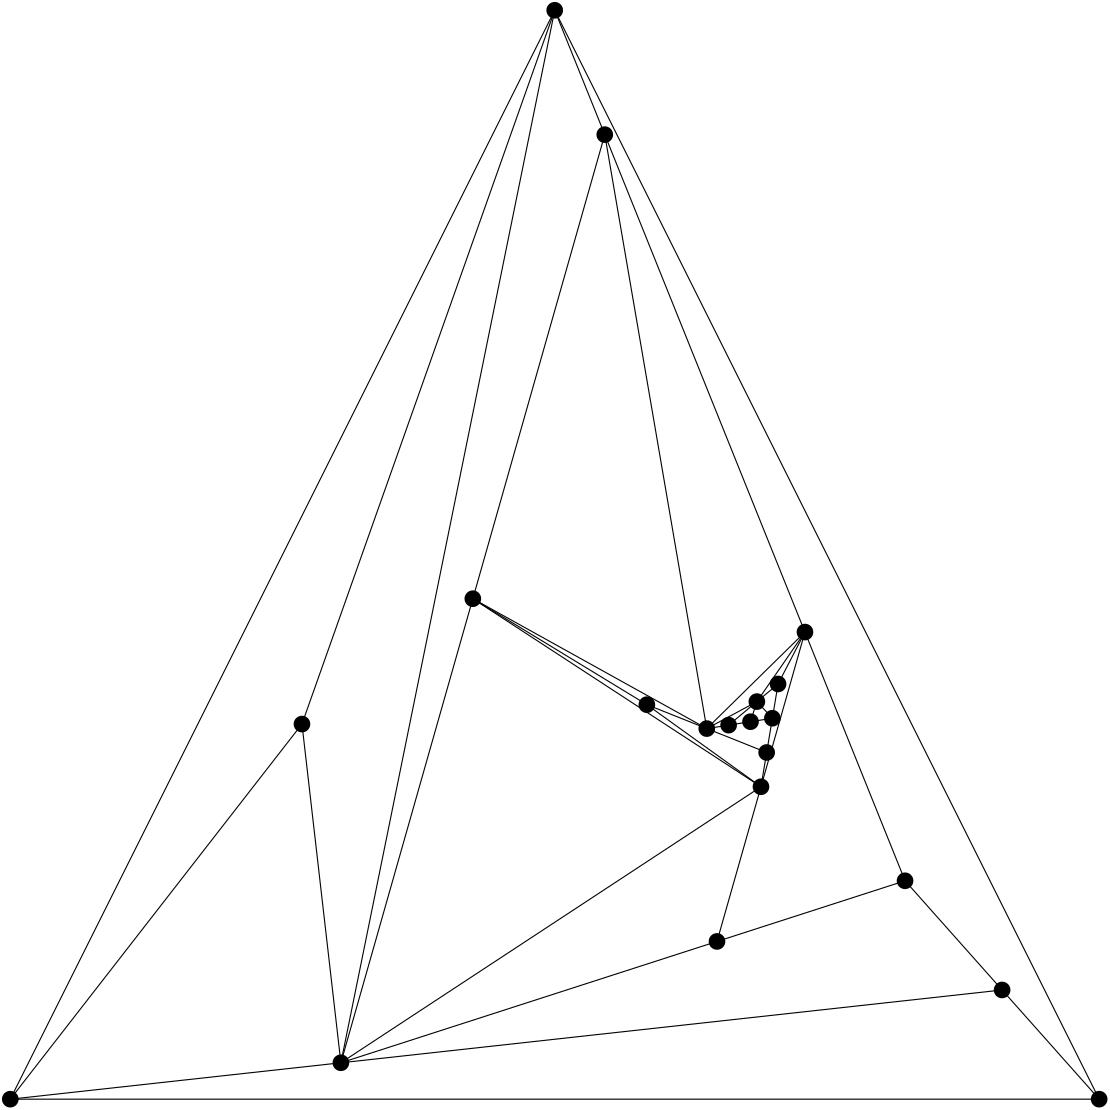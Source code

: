 <?xml version="1.0"?>
			<!DOCTYPE ipe SYSTEM "ipe.dtd">
			<ipe version="70005" creator="Ipe 7.1.4">
			<info created="D:20150825115823" modified="D:20150825115852"/>
					<ipestyle name="basic">
		<symbol name="arrow/arc(spx)">
		<path stroke="sym-stroke" fill="sym-stroke" pen="sym-pen">
		0 0 m
		-1 0.333 l
		-1 -0.333 l
		h
		</path>
		</symbol>
		<symbol name="arrow/farc(spx)">
		<path stroke="sym-stroke" fill="white" pen="sym-pen">
		0 0 m
		-1 0.333 l
		-1 -0.333 l
		h
		</path>
		</symbol>
		<symbol name="mark/circle(sx)" transformations="translations">
		<path fill="sym-stroke">
		0.6 0 0 0.6 0 0 e
		0.4 0 0 0.4 0 0 e
		</path>
		</symbol>
		<symbol name="mark/disk(sx)" transformations="translations">
		<path fill="sym-stroke">
		0.6 0 0 0.6 0 0 e
		</path>
		</symbol>
		<symbol name="mark/fdisk(sfx)" transformations="translations">
		<group>
		<path fill="sym-fill">
		0.5 0 0 0.5 0 0 e
		</path>
		<path fill="sym-stroke" fillrule="eofill">
		0.6 0 0 0.6 0 0 e
		0.4 0 0 0.4 0 0 e
		</path>
		</group>
		</symbol>
		<symbol name="mark/box(sx)" transformations="translations">
		<path fill="sym-stroke" fillrule="eofill">
		-0.6 -0.6 m
		0.6 -0.6 l
		0.6 0.6 l
		-0.6 0.6 l
		h
		-0.4 -0.4 m
		0.4 -0.4 l
		0.4 0.4 l
		-0.4 0.4 l
		h
		</path>
		</symbol>
		<symbol name="mark/square(sx)" transformations="translations">
		<path fill="sym-stroke">
		-0.6 -0.6 m
		0.6 -0.6 l
		0.6 0.6 l
		-0.6 0.6 l
		h
		</path>
		</symbol>
		<symbol name="mark/fsquare(sfx)" transformations="translations">
		<group>
		<path fill="sym-fill">
		-0.5 -0.5 m
		0.5 -0.5 l
		0.5 0.5 l
		-0.5 0.5 l
		h
		</path>
		<path fill="sym-stroke" fillrule="eofill">
		-0.6 -0.6 m
		0.6 -0.6 l
		0.6 0.6 l
		-0.6 0.6 l
		h
		-0.4 -0.4 m
		0.4 -0.4 l
		0.4 0.4 l
		-0.4 0.4 l
		h
		</path>
		</group>
		</symbol>
		<symbol name="mark/cross(sx)" transformations="translations">
		<group>
		<path fill="sym-stroke">
		-0.43 -0.57 m
		0.57 0.43 l
		0.43 0.57 l
		-0.57 -0.43 l
		h
		</path>
		<path fill="sym-stroke">
		-0.43 0.57 m
		0.57 -0.43 l
		0.43 -0.57 l
		-0.57 0.43 l
		h
		</path>
		</group>
		</symbol>
		<symbol name="arrow/fnormal(spx)">
		<path stroke="sym-stroke" fill="white" pen="sym-pen">
		0 0 m
		-1 0.333 l
		-1 -0.333 l
		h
		</path>
		</symbol>
		<symbol name="arrow/pointed(spx)">
		<path stroke="sym-stroke" fill="sym-stroke" pen="sym-pen">
		0 0 m
		-1 0.333 l
		-0.8 0 l
		-1 -0.333 l
		h
		</path>
		</symbol>
		<symbol name="arrow/fpointed(spx)">
		<path stroke="sym-stroke" fill="white" pen="sym-pen">
		0 0 m
		-1 0.333 l
		-0.8 0 l
		-1 -0.333 l
		h
		</path>
		</symbol>
		<symbol name="arrow/linear(spx)">
		<path stroke="sym-stroke" pen="sym-pen">
		-1 0.333 m
		0 0 l
		-1 -0.333 l
		</path>
		</symbol>
		<symbol name="arrow/fdouble(spx)">
		<path stroke="sym-stroke" fill="white" pen="sym-pen">
		0 0 m
		-1 0.333 l
		-1 -0.333 l
		h
		-1 0 m
		-2 0.333 l
		-2 -0.333 l
		h
		</path>
		</symbol>
		<symbol name="arrow/double(spx)">
		<path stroke="sym-stroke" fill="sym-stroke" pen="sym-pen">
		0 0 m
		-1 0.333 l
		-1 -0.333 l
		h
		-1 0 m
		-2 0.333 l
		-2 -0.333 l
		h
		</path>
		</symbol>
		<pen name="heavier" value="0.8"/>
		<pen name="fat" value="1.2"/>
		<pen name="ultrafat" value="2"/>
		<symbolsize name="large" value="5"/>
		<symbolsize name="small" value="2"/>
		<symbolsize name="tiny" value="1.1"/>
		<arrowsize name="large" value="10"/>
		<arrowsize name="small" value="5"/>
		<arrowsize name="tiny" value="3"/>
		<color name="red" value="1 0 0"/>
		<color name="green" value="0 1 0"/>
		<color name="blue" value="0 0 1"/>
		<color name="yellow" value="1 1 0"/>
		<color name="orange" value="1 0.647 0"/>
		<color name="gold" value="1 0.843 0"/>
		<color name="purple" value="0.627 0.125 0.941"/>
		<color name="gray" value="0.745"/>
		<color name="brown" value="0.647 0.165 0.165"/>
		<color name="navy" value="0 0 0.502"/>
		<color name="pink" value="1 0.753 0.796"/>
		<color name="seagreen" value="0.18 0.545 0.341"/>
		<color name="turquoise" value="0.251 0.878 0.816"/>
		<color name="violet" value="0.933 0.51 0.933"/>
		<color name="darkblue" value="0 0 0.545"/>
		<color name="darkcyan" value="0 0.545 0.545"/>
		<color name="darkgray" value="0.663"/>
		<color name="darkgreen" value="0 0.392 0"/>
		<color name="darkmagenta" value="0.545 0 0.545"/>
		<color name="darkorange" value="1 0.549 0"/>
		<color name="darkred" value="0.545 0 0"/>
		<color name="lightblue" value="0.678 0.847 0.902"/>
		<color name="lightcyan" value="0.878 1 1"/>
		<color name="lightgray" value="0.827"/>
		<color name="lightgreen" value="0.565 0.933 0.565"/>
		<color name="lightyellow" value="1 1 0.878"/>
		<dashstyle name="dashed" value="[4] 0"/>
		<dashstyle name="dotted" value="[1 3] 0"/>
		<dashstyle name="dash dotted" value="[4 2 1 2] 0"/>
		<dashstyle name="dash dot dotted" value="[4 2 1 2 1 2] 0"/>
		<textsize name="large" value="\large"/>
		<textsize name="Large" value="\Large"/>
		<textsize name="LARGE" value="\LARGE"/>
		<textsize name="huge" value="\huge"/>
		<textsize name="Huge" value="\Huge"/>
		<textsize name="small" value="\small"/>
		<textsize name="footnote" value="\footnotesize"/>
		<textsize name="tiny" value="\tiny"/>
		<textstyle name="center" begin="\begin{center}" end="\end{center}"/>
		<textstyle name="itemize" begin="\begin{itemize}" end="\end{itemize}"/>
		<textstyle name="item" begin="\begin{itemize}\item{}" end="\end{itemize}"/>
		<gridsize name="4 pts" value="4"/>
		<gridsize name="8 pts (~3 mm)" value="8"/>
		<gridsize name="16 pts (~6 mm)" value="16"/>
		<gridsize name="32 pts (~12 mm)" value="32"/>
		<gridsize name="10 pts (~3.5 mm)" value="10"/>
		<gridsize name="20 pts (~7 mm)" value="20"/>
		<gridsize name="14 pts (~5 mm)" value="14"/>
		<gridsize name="28 pts (~10 mm)" value="28"/>
		<gridsize name="56 pts (~20 mm)" value="56"/>
		<anglesize name="90 deg" value="90"/>
		<anglesize name="60 deg" value="60"/>
		<anglesize name="45 deg" value="45"/>
		<anglesize name="30 deg" value="30"/>
		<anglesize name="22.5 deg" value="22.5"/>
		<tiling name="falling" angle="-60" step="4" width="1"/>
		<tiling name="rising" angle="30" step="4" width="1"/>
		</ipestyle>
<page>
			<layer name="alpha"/>
			<layer name="beta"/>
			<view layers="alpha beta" active="alpha"/>
<path layer="beta" stroke="black">
386.083565454150 268.155988857939 m
314.016713080647 447.231197771588 l
</path>
<path layer="beta" stroke="black">
386.083565454150 268.155988857939 m
370.250696375178 212.467966573816 l
</path>
<path layer="beta" stroke="black">
386.083565454150 268.155988857939 m
422.116991640901 178.618384401114 l
</path>
<path layer="beta" stroke="black">
386.083565454150 268.155988857939 m
350.735013428775 233.408316988347 l
</path>
<path layer="beta" stroke="black">
386.083565454150 268.155988857939 m
368.777570828205 243.119315653278 l
</path>
<path layer="beta" stroke="black">
386.083565454150 268.155988857939 m
376.404872174606 249.470554301066 l
</path>
<path layer="beta" stroke="black">
295.999999987271 492.000000000000 m
492.000000000000 100.000000000000 l
</path>
<path layer="beta" stroke="black">
295.999999987271 492.000000000000 m
219.019498606817 113.103064066852 l
</path>
<path layer="beta" stroke="black">
295.999999987271 492.000000000000 m
314.016713080647 447.231197771588 l
</path>
<path layer="beta" stroke="black">
295.999999987271 492.000000000000 m
100.000000000000 100.000000000000 l
</path>
<path layer="beta" stroke="black">
295.999999987271 492.000000000000 m
205.006499531363 235.034354688951 l
</path>
<path layer="beta" stroke="black">
266.518105843732 280.167130919220 m
219.019498606817 113.103064066852 l
</path>
<path layer="beta" stroke="black">
266.518105843732 280.167130919220 m
314.016713080647 447.231197771588 l
</path>
<path layer="beta" stroke="black">
266.518105843732 280.167130919220 m
370.250696375178 212.467966573816 l
</path>
<path layer="beta" stroke="black">
266.518105843732 280.167130919220 m
350.735013428775 233.408316988347 l
</path>
<path layer="beta" stroke="black">
266.518105843732 280.167130919220 m
329.167938549228 242.014471493794 l
</path>
<path layer="beta" stroke="black">
492.000000000000 100.000000000000 m
100.000000000000 100.000000000000 l
</path>
<path layer="beta" stroke="black">
492.000000000000 100.000000000000 m
457.058495820451 139.309192200557 l
</path>
<path layer="beta" stroke="black">
219.019498606817 113.103064066852 m
370.250696375178 212.467966573816 l
</path>
<path layer="beta" stroke="black">
219.019498606817 113.103064066852 m
100.000000000000 100.000000000000 l
</path>
<path layer="beta" stroke="black">
219.019498606817 113.103064066852 m
354.417827296206 156.779944289694 l
</path>
<path layer="beta" stroke="black">
219.019498606817 113.103064066852 m
205.006499531363 235.034354688951 l
</path>
<path layer="beta" stroke="black">
219.019498606817 113.103064066852 m
457.058495820451 139.309192200557 l
</path>
<path layer="beta" stroke="black">
314.016713080647 447.231197771588 m
350.735013428775 233.408316988347 l
</path>
<path layer="beta" stroke="black">
370.250696375178 212.467966573816 m
354.417827296206 156.779944289694 l
</path>
<path layer="beta" stroke="black">
370.250696375178 212.467966573816 m
372.302088308321 224.802162482899 l
</path>
<path layer="beta" stroke="black">
370.250696375178 212.467966573816 m
329.167938549228 242.014471493794 l
</path>
<path layer="beta" stroke="black">
422.116991640901 178.618384401114 m
354.417827296206 156.779944289694 l
</path>
<path layer="beta" stroke="black">
422.116991640901 178.618384401114 m
457.058495820451 139.309192200557 l
</path>
<path layer="beta" stroke="black">
350.735013428775 233.408316988347 m
368.777570828205 243.119315653278 l
</path>
<path layer="beta" stroke="black">
350.735013428775 233.408316988347 m
358.607835699671 234.650997456226 l
</path>
<path layer="beta" stroke="black">
350.735013428775 233.408316988347 m
372.302088308321 224.802162482899 l
</path>
<path layer="beta" stroke="black">
350.735013428775 233.408316988347 m
329.167938549228 242.014471493794 l
</path>
<path layer="beta" stroke="black">
368.777570828205 243.119315653278 m
374.353480241464 237.136358391983 l
</path>
<path layer="beta" stroke="black">
368.777570828205 243.119315653278 m
366.480657970567 235.893677924104 l
</path>
<path layer="beta" stroke="black">
368.777570828205 243.119315653278 m
358.607835699671 234.650997456226 l
</path>
<path layer="beta" stroke="black">
368.777570828205 243.119315653278 m
376.404872174606 249.470554301066 l
</path>
<path layer="beta" stroke="black">
374.353480241464 237.136358391983 m
366.480657970567 235.893677924104 l
</path>
<path layer="beta" stroke="black">
374.353480241464 237.136358391983 m
372.302088308321 224.802162482899 l
</path>
<path layer="beta" stroke="black">
374.353480241464 237.136358391983 m
376.404872174606 249.470554301066 l
</path>
<path layer="beta" stroke="black">
100.000000000000 100.000000000000 m
205.006499531363 235.034354688951 l
</path>
<path layer="beta" stroke="black">
366.480657970567 235.893677924104 m
358.607835699671 234.650997456226 l
</path>
<use layer="alpha" name="mark/disk(sx)" pos="386.083565454150 268.155988857939" size="large" stroke="black"/>
<use layer="alpha" name="mark/disk(sx)" pos="295.999999987271 492.000000000000" size="large" stroke="black"/>
<use layer="alpha" name="mark/disk(sx)" pos="266.518105843732 280.167130919220" size="large" stroke="black"/>
<use layer="alpha" name="mark/disk(sx)" pos="492.000000000000 100.000000000000" size="large" stroke="black"/>
<use layer="alpha" name="mark/disk(sx)" pos="219.019498606817 113.103064066852" size="large" stroke="black"/>
<use layer="alpha" name="mark/disk(sx)" pos="314.016713080647 447.231197771588" size="large" stroke="black"/>
<use layer="alpha" name="mark/disk(sx)" pos="370.250696375178 212.467966573816" size="large" stroke="black"/>
<use layer="alpha" name="mark/disk(sx)" pos="422.116991640901 178.618384401114" size="large" stroke="black"/>
<use layer="alpha" name="mark/disk(sx)" pos="350.735013428775 233.408316988347" size="large" stroke="black"/>
<use layer="alpha" name="mark/disk(sx)" pos="368.777570828205 243.119315653278" size="large" stroke="black"/>
<use layer="alpha" name="mark/disk(sx)" pos="374.353480241464 237.136358391983" size="large" stroke="black"/>
<use layer="alpha" name="mark/disk(sx)" pos="100.000000000000 100.000000000000" size="large" stroke="black"/>
<use layer="alpha" name="mark/disk(sx)" pos="354.417827296206 156.779944289694" size="large" stroke="black"/>
<use layer="alpha" name="mark/disk(sx)" pos="205.006499531363 235.034354688951" size="large" stroke="black"/>
<use layer="alpha" name="mark/disk(sx)" pos="366.480657970567 235.893677924104" size="large" stroke="black"/>
<use layer="alpha" name="mark/disk(sx)" pos="358.607835699671 234.650997456226" size="large" stroke="black"/>
<use layer="alpha" name="mark/disk(sx)" pos="457.058495820451 139.309192200557" size="large" stroke="black"/>
<use layer="alpha" name="mark/disk(sx)" pos="372.302088308321 224.802162482899" size="large" stroke="black"/>
<use layer="alpha" name="mark/disk(sx)" pos="376.404872174606 249.470554301066" size="large" stroke="black"/>
<use layer="alpha" name="mark/disk(sx)" pos="329.167938549228 242.014471493794" size="large" stroke="black"/>
</page>
</ipe>